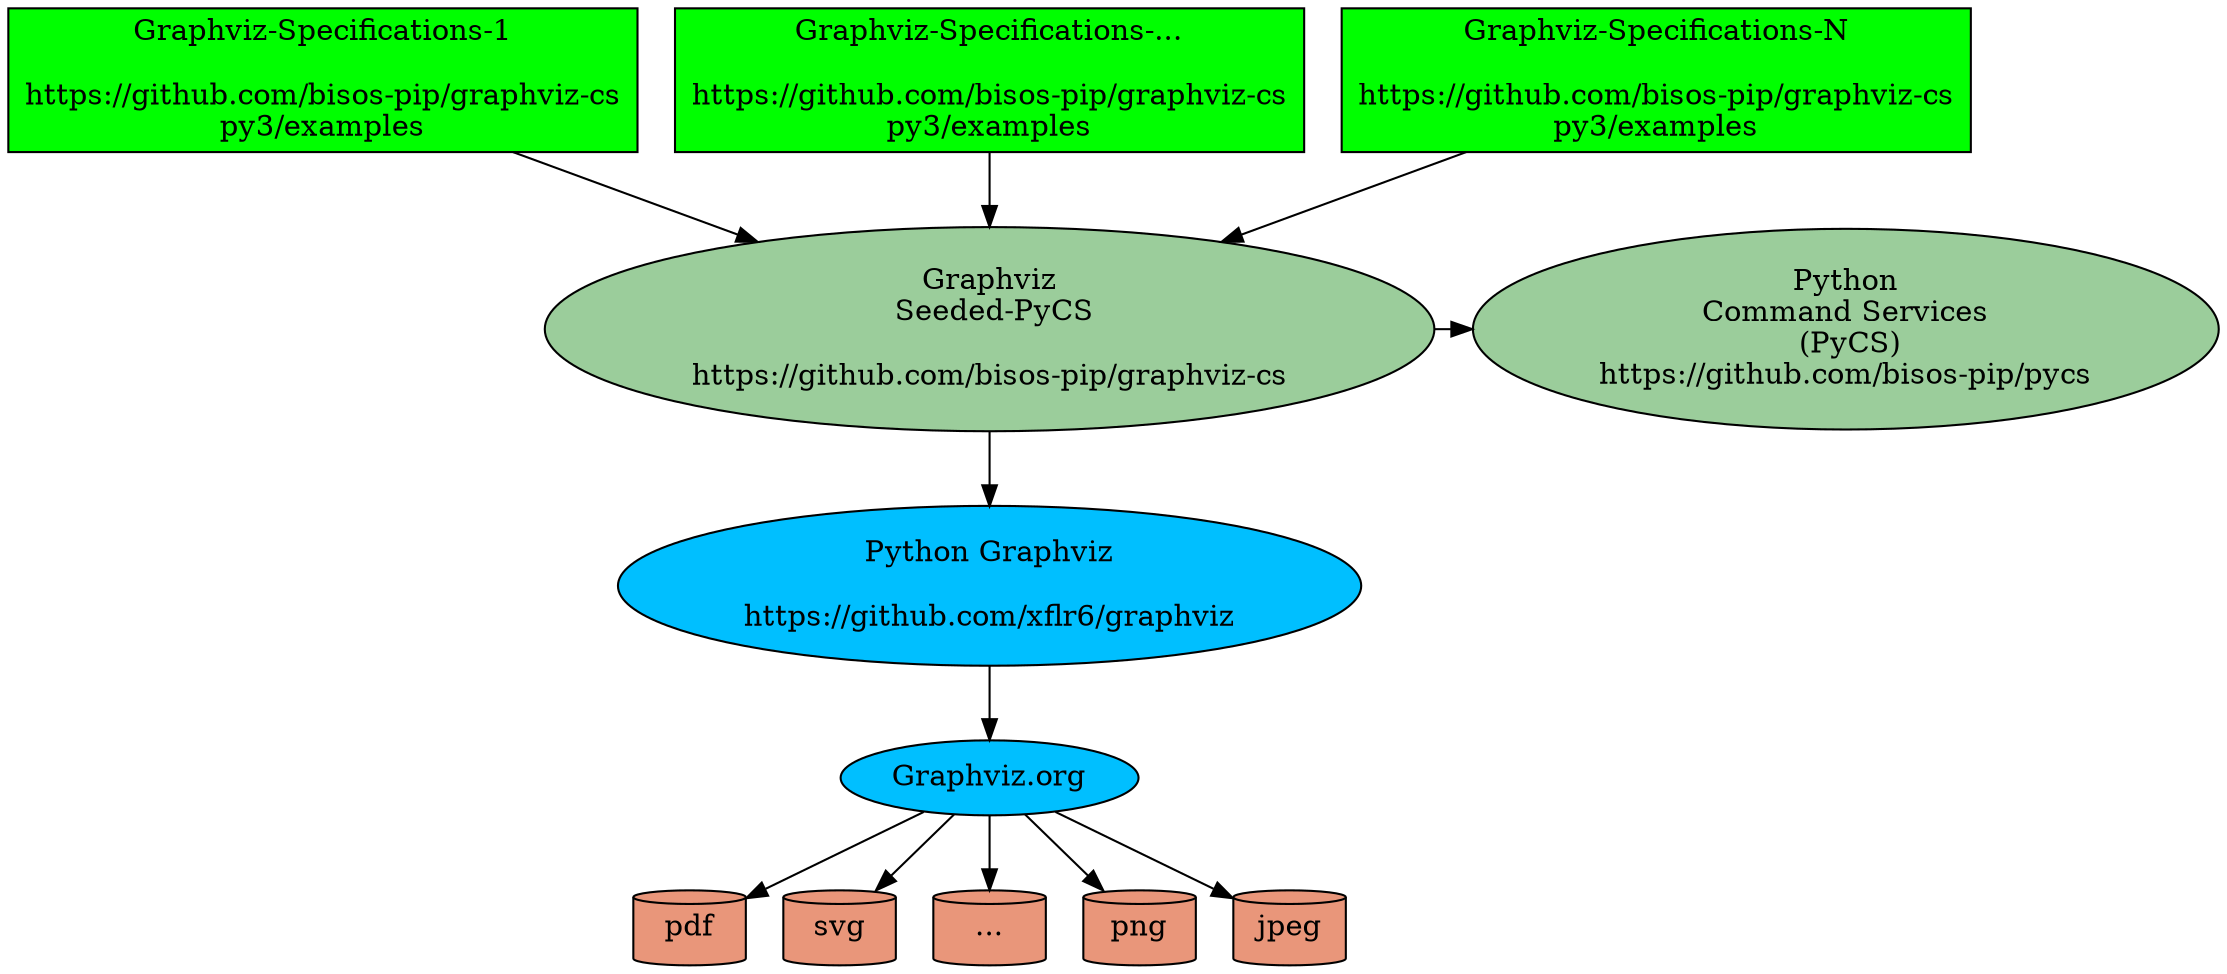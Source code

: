 digraph {
	graph [bb="0,0,1059.9,458.95"];
	node [label="\N"];
	{
		graph [rank=same];
		seededCsSpec1	[fillcolor=green,
			height=0.95833,
			label="Graphviz-Specifications-1

https://github.com/bisos-pip/graphviz-cs
py3/examples",
			pos="151,424.45",
			shape=rectangle,
			style=filled,
			width=4.1944];
		seededCsSpecDots	[fillcolor=green,
			height=0.95833,
			label="Graphviz-Specifications-...

https://github.com/bisos-pip/graphviz-cs
py3/examples",
			pos="471,424.45",
			shape=rectangle,
			style=filled,
			width=4.1944];
		seededCsSpecN	[fillcolor=green,
			height=0.95833,
			label="Graphviz-Specifications-N

https://github.com/bisos-pip/graphviz-cs
py3/examples",
			pos="791,424.45",
			shape=rectangle,
			style=filled,
			width=4.1944];
	}
	{
		graph [rank=same];
		graphvizSeed	[fillcolor=darkseagreen3,
			height=1.3553,
			label="Graphviz
 Seeded-PyCS

https://github.com/bisos-pip/graphviz-cs",
			pos="471,305.16",
			style=filled,
			width=5.9318];
		pycs	[fillcolor=darkseagreen3,
			height=1.3356,
			label="Python
Command Services
 (PyCS)
https://github.com/bisos-pip/pycs",
			pos="881,305.16",
			style=filled,
			width=4.9694];
	}
	{
		graph [rank=same];
		pyGraphviz	[fillcolor=deepskyblue,
			height=1.0607,
			label="Python Graphviz

https://github.com/xflr6/graphviz",
			pos="471,182.18",
			style=filled,
			width=4.9497];
	}
	{
		graph [rank=same];
		graphviz	[fillcolor=deepskyblue,
			height=0.5,
			label="Graphviz.org",
			pos="471,90",
			style=filled,
			width=1.9859];
	}
	{
		graph [rank=same];
		pdf	[fillcolor=darksalmon,
			height=0.5,
			label=pdf,
			pos="327,18",
			shape=cylinder,
			style=filled,
			width=0.75];
		svg	[fillcolor=darksalmon,
			height=0.5,
			label=svg,
			pos="399,18",
			shape=cylinder,
			style=filled,
			width=0.75];
		etcOutput	[fillcolor=darksalmon,
			height=0.5,
			label="...",
			pos="471,18",
			shape=cylinder,
			style=filled,
			width=0.75];
		png	[fillcolor=darksalmon,
			height=0.5,
			label=png,
			pos="543,18",
			shape=cylinder,
			style=filled,
			width=0.75];
		jpeg	[fillcolor=darksalmon,
			height=0.5,
			label=jpeg,
			pos="615,18",
			shape=cylinder,
			style=filled,
			width=0.75];
	}
	seededCsSpec1 -> graphvizSeed	[pos="e,359.98,346.85 242.7,389.84 276.27,377.53 314.77,363.42 350.48,350.33"];
	seededCsSpecDots -> graphvizSeed	[pos="e,471,354.19 471,389.84 471,381.86 471,373.12 471,364.39"];
	seededCsSpecN -> graphvizSeed	[pos="e,582.02,346.85 699.3,389.84 665.73,377.53 627.23,363.42 591.52,350.33"];
	graphvizSeed -> pycs	[pos="e,702.05,305.16 684.81,305.16 687.14,305.16 689.48,305.16 691.81,305.16"];
	graphvizSeed -> pyGraphviz	[pos="e,471,220.58 471,256.35 471,247.89 471,239.1 471,230.65"];
	pyGraphviz -> graphviz	[pos="e,471,108.18 471,143.98 471,135.35 471,126.31 471,118.2"];
	graphviz -> pdf	[pos="e,354.17,32.206 439.4,73.638 416.99,62.744 386.85,48.096 363.43,36.709"];
	graphviz -> svg	[pos="e,416.44,35.956 453.94,72.411 444.92,63.648 433.7,52.732 423.74,43.057"];
	graphviz -> etcOutput	[pos="e,471,36.104 471,71.697 471,63.983 471,54.712 471,46.112"];
	graphviz -> png	[pos="e,525.56,35.956 488.06,72.411 497.08,63.648 508.3,52.732 518.26,43.057"];
	graphviz -> jpeg	[pos="e,587.83,32.206 502.6,73.638 525.01,62.744 555.15,48.096 578.57,36.709"];
}
